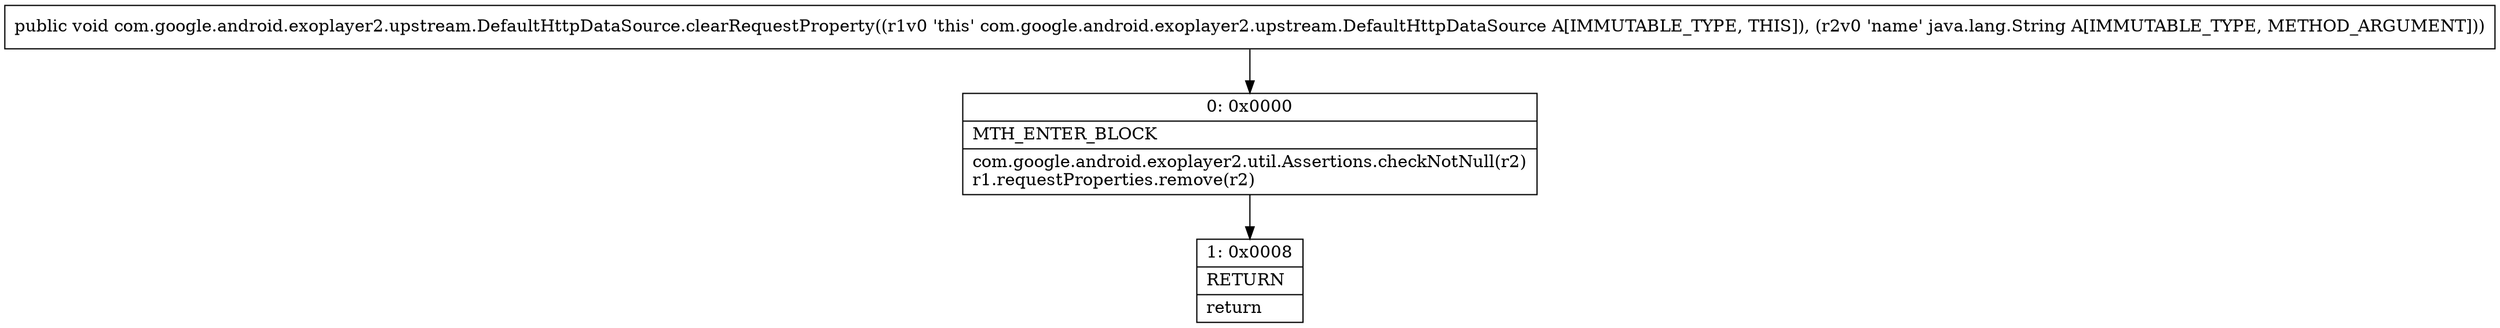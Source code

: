 digraph "CFG forcom.google.android.exoplayer2.upstream.DefaultHttpDataSource.clearRequestProperty(Ljava\/lang\/String;)V" {
Node_0 [shape=record,label="{0\:\ 0x0000|MTH_ENTER_BLOCK\l|com.google.android.exoplayer2.util.Assertions.checkNotNull(r2)\lr1.requestProperties.remove(r2)\l}"];
Node_1 [shape=record,label="{1\:\ 0x0008|RETURN\l|return\l}"];
MethodNode[shape=record,label="{public void com.google.android.exoplayer2.upstream.DefaultHttpDataSource.clearRequestProperty((r1v0 'this' com.google.android.exoplayer2.upstream.DefaultHttpDataSource A[IMMUTABLE_TYPE, THIS]), (r2v0 'name' java.lang.String A[IMMUTABLE_TYPE, METHOD_ARGUMENT])) }"];
MethodNode -> Node_0;
Node_0 -> Node_1;
}

